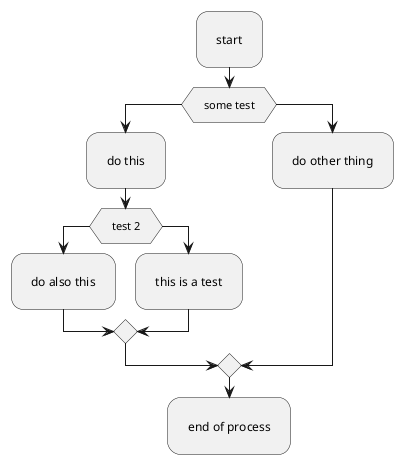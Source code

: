 {
  "sha1": "70xdm916pcwc5bo3om90ba3ftr6kx1s",
  "insertion": {
    "when": "2024-05-30T20:48:21.098Z",
    "user": "plantuml@gmail.com"
  }
}
@startuml
skinparam padding 10
:start;
if (some test) then
  :do this;
  if (test 2) then
    :do also this;
  else
    :this is a test;
  endif
else
  :do other thing;
endif
:end of process;
@enduml
